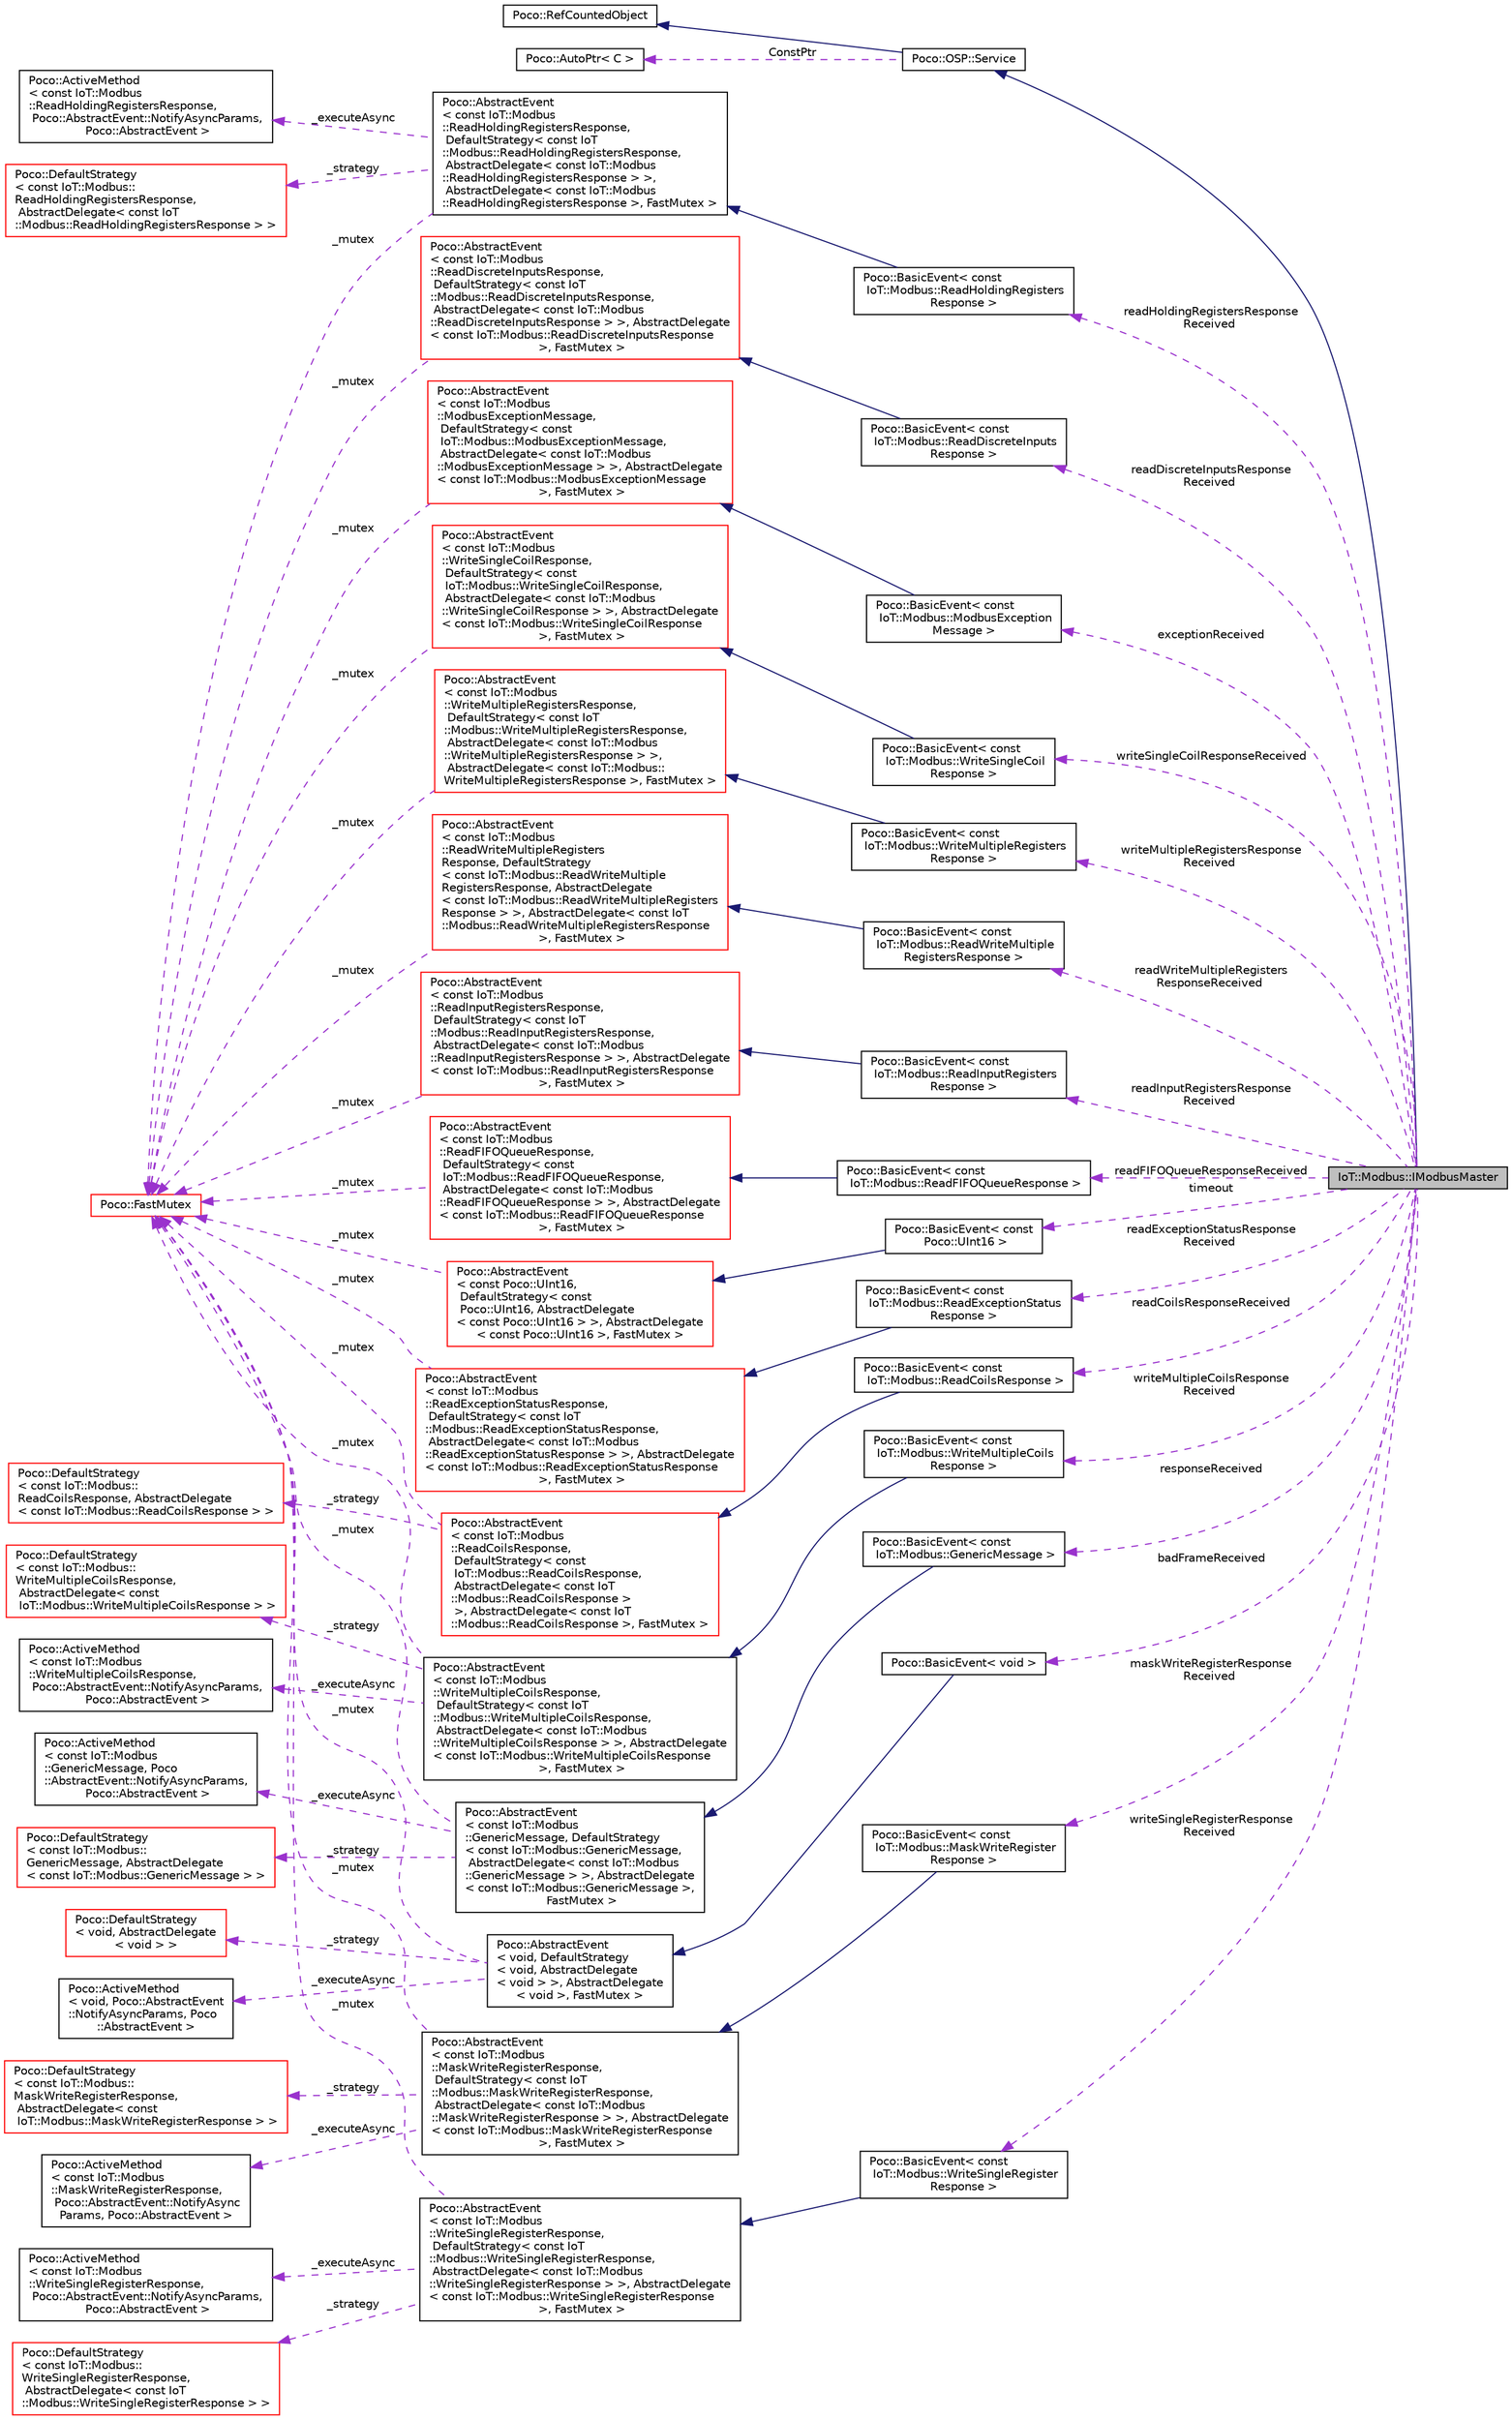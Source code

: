 digraph "IoT::Modbus::IModbusMaster"
{
 // LATEX_PDF_SIZE
  edge [fontname="Helvetica",fontsize="10",labelfontname="Helvetica",labelfontsize="10"];
  node [fontname="Helvetica",fontsize="10",shape=record];
  rankdir="LR";
  Node1 [label="IoT::Modbus::IModbusMaster",height=0.2,width=0.4,color="black", fillcolor="grey75", style="filled", fontcolor="black",tooltip=" "];
  Node2 -> Node1 [dir="back",color="midnightblue",fontsize="10",style="solid"];
  Node2 [label="Poco::OSP::Service",height=0.2,width=0.4,color="black", fillcolor="white", style="filled",URL="$classPoco_1_1OSP_1_1Service.html",tooltip=" "];
  Node3 -> Node2 [dir="back",color="midnightblue",fontsize="10",style="solid"];
  Node3 [label="Poco::RefCountedObject",height=0.2,width=0.4,color="black", fillcolor="white", style="filled",URL="$classPoco_1_1RefCountedObject.html",tooltip=" "];
  Node4 -> Node2 [dir="back",color="darkorchid3",fontsize="10",style="dashed",label=" ConstPtr" ];
  Node4 [label="Poco::AutoPtr\< C \>",height=0.2,width=0.4,color="black", fillcolor="white", style="filled",URL="$classPoco_1_1AutoPtr.html",tooltip=" "];
  Node5 -> Node1 [dir="back",color="darkorchid3",fontsize="10",style="dashed",label=" readHoldingRegistersResponse\lReceived" ];
  Node5 [label="Poco::BasicEvent\< const\l IoT::Modbus::ReadHoldingRegisters\lResponse \>",height=0.2,width=0.4,color="black", fillcolor="white", style="filled",URL="$classPoco_1_1BasicEvent.html",tooltip=" "];
  Node6 -> Node5 [dir="back",color="midnightblue",fontsize="10",style="solid"];
  Node6 [label="Poco::AbstractEvent\l\< const IoT::Modbus\l::ReadHoldingRegistersResponse,\l DefaultStrategy\< const IoT\l::Modbus::ReadHoldingRegistersResponse,\l AbstractDelegate\< const IoT::Modbus\l::ReadHoldingRegistersResponse \> \>,\l AbstractDelegate\< const IoT::Modbus\l::ReadHoldingRegistersResponse \>, FastMutex \>",height=0.2,width=0.4,color="black", fillcolor="white", style="filled",URL="$classPoco_1_1AbstractEvent.html",tooltip=" "];
  Node7 -> Node6 [dir="back",color="darkorchid3",fontsize="10",style="dashed",label=" _strategy" ];
  Node7 [label="Poco::DefaultStrategy\l\< const IoT::Modbus::\lReadHoldingRegistersResponse,\l AbstractDelegate\< const IoT\l::Modbus::ReadHoldingRegistersResponse \> \>",height=0.2,width=0.4,color="red", fillcolor="white", style="filled",URL="$classPoco_1_1DefaultStrategy.html",tooltip=" "];
  Node9 -> Node6 [dir="back",color="darkorchid3",fontsize="10",style="dashed",label=" _executeAsync" ];
  Node9 [label="Poco::ActiveMethod\l\< const IoT::Modbus\l::ReadHoldingRegistersResponse,\l Poco::AbstractEvent::NotifyAsyncParams,\l Poco::AbstractEvent \>",height=0.2,width=0.4,color="black", fillcolor="white", style="filled",URL="$classPoco_1_1ActiveMethod.html",tooltip=" "];
  Node10 -> Node6 [dir="back",color="darkorchid3",fontsize="10",style="dashed",label=" _mutex" ];
  Node10 [label="Poco::FastMutex",height=0.2,width=0.4,color="red", fillcolor="white", style="filled",URL="$classPoco_1_1FastMutex.html",tooltip=" "];
  Node13 -> Node1 [dir="back",color="darkorchid3",fontsize="10",style="dashed",label=" writeMultipleCoilsResponse\lReceived" ];
  Node13 [label="Poco::BasicEvent\< const\l IoT::Modbus::WriteMultipleCoils\lResponse \>",height=0.2,width=0.4,color="black", fillcolor="white", style="filled",URL="$classPoco_1_1BasicEvent.html",tooltip=" "];
  Node14 -> Node13 [dir="back",color="midnightblue",fontsize="10",style="solid"];
  Node14 [label="Poco::AbstractEvent\l\< const IoT::Modbus\l::WriteMultipleCoilsResponse,\l DefaultStrategy\< const IoT\l::Modbus::WriteMultipleCoilsResponse,\l AbstractDelegate\< const IoT::Modbus\l::WriteMultipleCoilsResponse \> \>, AbstractDelegate\l\< const IoT::Modbus::WriteMultipleCoilsResponse\l \>, FastMutex \>",height=0.2,width=0.4,color="black", fillcolor="white", style="filled",URL="$classPoco_1_1AbstractEvent.html",tooltip=" "];
  Node15 -> Node14 [dir="back",color="darkorchid3",fontsize="10",style="dashed",label=" _executeAsync" ];
  Node15 [label="Poco::ActiveMethod\l\< const IoT::Modbus\l::WriteMultipleCoilsResponse,\l Poco::AbstractEvent::NotifyAsyncParams,\l Poco::AbstractEvent \>",height=0.2,width=0.4,color="black", fillcolor="white", style="filled",URL="$classPoco_1_1ActiveMethod.html",tooltip=" "];
  Node16 -> Node14 [dir="back",color="darkorchid3",fontsize="10",style="dashed",label=" _strategy" ];
  Node16 [label="Poco::DefaultStrategy\l\< const IoT::Modbus::\lWriteMultipleCoilsResponse,\l AbstractDelegate\< const\l IoT::Modbus::WriteMultipleCoilsResponse \> \>",height=0.2,width=0.4,color="red", fillcolor="white", style="filled",URL="$classPoco_1_1DefaultStrategy.html",tooltip=" "];
  Node10 -> Node14 [dir="back",color="darkorchid3",fontsize="10",style="dashed",label=" _mutex" ];
  Node18 -> Node1 [dir="back",color="darkorchid3",fontsize="10",style="dashed",label=" responseReceived" ];
  Node18 [label="Poco::BasicEvent\< const\l IoT::Modbus::GenericMessage \>",height=0.2,width=0.4,color="black", fillcolor="white", style="filled",URL="$classPoco_1_1BasicEvent.html",tooltip=" "];
  Node19 -> Node18 [dir="back",color="midnightblue",fontsize="10",style="solid"];
  Node19 [label="Poco::AbstractEvent\l\< const IoT::Modbus\l::GenericMessage, DefaultStrategy\l\< const IoT::Modbus::GenericMessage,\l AbstractDelegate\< const IoT::Modbus\l::GenericMessage \> \>, AbstractDelegate\l\< const IoT::Modbus::GenericMessage \>,\l FastMutex \>",height=0.2,width=0.4,color="black", fillcolor="white", style="filled",URL="$classPoco_1_1AbstractEvent.html",tooltip=" "];
  Node20 -> Node19 [dir="back",color="darkorchid3",fontsize="10",style="dashed",label=" _executeAsync" ];
  Node20 [label="Poco::ActiveMethod\l\< const IoT::Modbus\l::GenericMessage, Poco\l::AbstractEvent::NotifyAsyncParams,\l Poco::AbstractEvent \>",height=0.2,width=0.4,color="black", fillcolor="white", style="filled",URL="$classPoco_1_1ActiveMethod.html",tooltip=" "];
  Node21 -> Node19 [dir="back",color="darkorchid3",fontsize="10",style="dashed",label=" _strategy" ];
  Node21 [label="Poco::DefaultStrategy\l\< const IoT::Modbus::\lGenericMessage, AbstractDelegate\l\< const IoT::Modbus::GenericMessage \> \>",height=0.2,width=0.4,color="red", fillcolor="white", style="filled",URL="$classPoco_1_1DefaultStrategy.html",tooltip=" "];
  Node10 -> Node19 [dir="back",color="darkorchid3",fontsize="10",style="dashed",label=" _mutex" ];
  Node23 -> Node1 [dir="back",color="darkorchid3",fontsize="10",style="dashed",label=" badFrameReceived" ];
  Node23 [label="Poco::BasicEvent\< void \>",height=0.2,width=0.4,color="black", fillcolor="white", style="filled",URL="$classPoco_1_1BasicEvent.html",tooltip=" "];
  Node24 -> Node23 [dir="back",color="midnightblue",fontsize="10",style="solid"];
  Node24 [label="Poco::AbstractEvent\l\< void, DefaultStrategy\l\< void, AbstractDelegate\l\< void \> \>, AbstractDelegate\l\< void \>, FastMutex \>",height=0.2,width=0.4,color="black", fillcolor="white", style="filled",URL="$classPoco_1_1AbstractEvent.html",tooltip=" "];
  Node25 -> Node24 [dir="back",color="darkorchid3",fontsize="10",style="dashed",label=" _strategy" ];
  Node25 [label="Poco::DefaultStrategy\l\< void, AbstractDelegate\l\< void \> \>",height=0.2,width=0.4,color="red", fillcolor="white", style="filled",URL="$classPoco_1_1DefaultStrategy.html",tooltip=" "];
  Node27 -> Node24 [dir="back",color="darkorchid3",fontsize="10",style="dashed",label=" _executeAsync" ];
  Node27 [label="Poco::ActiveMethod\l\< void, Poco::AbstractEvent\l::NotifyAsyncParams, Poco\l::AbstractEvent \>",height=0.2,width=0.4,color="black", fillcolor="white", style="filled",URL="$classPoco_1_1ActiveMethod.html",tooltip=" "];
  Node10 -> Node24 [dir="back",color="darkorchid3",fontsize="10",style="dashed",label=" _mutex" ];
  Node28 -> Node1 [dir="back",color="darkorchid3",fontsize="10",style="dashed",label=" maskWriteRegisterResponse\lReceived" ];
  Node28 [label="Poco::BasicEvent\< const\l IoT::Modbus::MaskWriteRegister\lResponse \>",height=0.2,width=0.4,color="black", fillcolor="white", style="filled",URL="$classPoco_1_1BasicEvent.html",tooltip=" "];
  Node29 -> Node28 [dir="back",color="midnightblue",fontsize="10",style="solid"];
  Node29 [label="Poco::AbstractEvent\l\< const IoT::Modbus\l::MaskWriteRegisterResponse,\l DefaultStrategy\< const IoT\l::Modbus::MaskWriteRegisterResponse,\l AbstractDelegate\< const IoT::Modbus\l::MaskWriteRegisterResponse \> \>, AbstractDelegate\l\< const IoT::Modbus::MaskWriteRegisterResponse\l \>, FastMutex \>",height=0.2,width=0.4,color="black", fillcolor="white", style="filled",URL="$classPoco_1_1AbstractEvent.html",tooltip=" "];
  Node30 -> Node29 [dir="back",color="darkorchid3",fontsize="10",style="dashed",label=" _executeAsync" ];
  Node30 [label="Poco::ActiveMethod\l\< const IoT::Modbus\l::MaskWriteRegisterResponse,\l Poco::AbstractEvent::NotifyAsync\lParams, Poco::AbstractEvent \>",height=0.2,width=0.4,color="black", fillcolor="white", style="filled",URL="$classPoco_1_1ActiveMethod.html",tooltip=" "];
  Node10 -> Node29 [dir="back",color="darkorchid3",fontsize="10",style="dashed",label=" _mutex" ];
  Node31 -> Node29 [dir="back",color="darkorchid3",fontsize="10",style="dashed",label=" _strategy" ];
  Node31 [label="Poco::DefaultStrategy\l\< const IoT::Modbus::\lMaskWriteRegisterResponse,\l AbstractDelegate\< const\l IoT::Modbus::MaskWriteRegisterResponse \> \>",height=0.2,width=0.4,color="red", fillcolor="white", style="filled",URL="$classPoco_1_1DefaultStrategy.html",tooltip=" "];
  Node33 -> Node1 [dir="back",color="darkorchid3",fontsize="10",style="dashed",label=" writeSingleRegisterResponse\lReceived" ];
  Node33 [label="Poco::BasicEvent\< const\l IoT::Modbus::WriteSingleRegister\lResponse \>",height=0.2,width=0.4,color="black", fillcolor="white", style="filled",URL="$classPoco_1_1BasicEvent.html",tooltip=" "];
  Node34 -> Node33 [dir="back",color="midnightblue",fontsize="10",style="solid"];
  Node34 [label="Poco::AbstractEvent\l\< const IoT::Modbus\l::WriteSingleRegisterResponse,\l DefaultStrategy\< const IoT\l::Modbus::WriteSingleRegisterResponse,\l AbstractDelegate\< const IoT::Modbus\l::WriteSingleRegisterResponse \> \>, AbstractDelegate\l\< const IoT::Modbus::WriteSingleRegisterResponse\l \>, FastMutex \>",height=0.2,width=0.4,color="black", fillcolor="white", style="filled",URL="$classPoco_1_1AbstractEvent.html",tooltip=" "];
  Node35 -> Node34 [dir="back",color="darkorchid3",fontsize="10",style="dashed",label=" _executeAsync" ];
  Node35 [label="Poco::ActiveMethod\l\< const IoT::Modbus\l::WriteSingleRegisterResponse,\l Poco::AbstractEvent::NotifyAsyncParams,\l Poco::AbstractEvent \>",height=0.2,width=0.4,color="black", fillcolor="white", style="filled",URL="$classPoco_1_1ActiveMethod.html",tooltip=" "];
  Node36 -> Node34 [dir="back",color="darkorchid3",fontsize="10",style="dashed",label=" _strategy" ];
  Node36 [label="Poco::DefaultStrategy\l\< const IoT::Modbus::\lWriteSingleRegisterResponse,\l AbstractDelegate\< const IoT\l::Modbus::WriteSingleRegisterResponse \> \>",height=0.2,width=0.4,color="red", fillcolor="white", style="filled",URL="$classPoco_1_1DefaultStrategy.html",tooltip=" "];
  Node10 -> Node34 [dir="back",color="darkorchid3",fontsize="10",style="dashed",label=" _mutex" ];
  Node38 -> Node1 [dir="back",color="darkorchid3",fontsize="10",style="dashed",label=" readCoilsResponseReceived" ];
  Node38 [label="Poco::BasicEvent\< const\l IoT::Modbus::ReadCoilsResponse \>",height=0.2,width=0.4,color="black", fillcolor="white", style="filled",URL="$classPoco_1_1BasicEvent.html",tooltip=" "];
  Node39 -> Node38 [dir="back",color="midnightblue",fontsize="10",style="solid"];
  Node39 [label="Poco::AbstractEvent\l\< const IoT::Modbus\l::ReadCoilsResponse,\l DefaultStrategy\< const\l IoT::Modbus::ReadCoilsResponse,\l AbstractDelegate\< const IoT\l::Modbus::ReadCoilsResponse \>\l \>, AbstractDelegate\< const IoT\l::Modbus::ReadCoilsResponse \>, FastMutex \>",height=0.2,width=0.4,color="red", fillcolor="white", style="filled",URL="$classPoco_1_1AbstractEvent.html",tooltip=" "];
  Node40 -> Node39 [dir="back",color="darkorchid3",fontsize="10",style="dashed",label=" _strategy" ];
  Node40 [label="Poco::DefaultStrategy\l\< const IoT::Modbus::\lReadCoilsResponse, AbstractDelegate\l\< const IoT::Modbus::ReadCoilsResponse \> \>",height=0.2,width=0.4,color="red", fillcolor="white", style="filled",URL="$classPoco_1_1DefaultStrategy.html",tooltip=" "];
  Node10 -> Node39 [dir="back",color="darkorchid3",fontsize="10",style="dashed",label=" _mutex" ];
  Node43 -> Node1 [dir="back",color="darkorchid3",fontsize="10",style="dashed",label=" readInputRegistersResponse\lReceived" ];
  Node43 [label="Poco::BasicEvent\< const\l IoT::Modbus::ReadInputRegisters\lResponse \>",height=0.2,width=0.4,color="black", fillcolor="white", style="filled",URL="$classPoco_1_1BasicEvent.html",tooltip=" "];
  Node44 -> Node43 [dir="back",color="midnightblue",fontsize="10",style="solid"];
  Node44 [label="Poco::AbstractEvent\l\< const IoT::Modbus\l::ReadInputRegistersResponse,\l DefaultStrategy\< const IoT\l::Modbus::ReadInputRegistersResponse,\l AbstractDelegate\< const IoT::Modbus\l::ReadInputRegistersResponse \> \>, AbstractDelegate\l\< const IoT::Modbus::ReadInputRegistersResponse\l \>, FastMutex \>",height=0.2,width=0.4,color="red", fillcolor="white", style="filled",URL="$classPoco_1_1AbstractEvent.html",tooltip=" "];
  Node10 -> Node44 [dir="back",color="darkorchid3",fontsize="10",style="dashed",label=" _mutex" ];
  Node48 -> Node1 [dir="back",color="darkorchid3",fontsize="10",style="dashed",label=" readFIFOQueueResponseReceived" ];
  Node48 [label="Poco::BasicEvent\< const\l IoT::Modbus::ReadFIFOQueueResponse \>",height=0.2,width=0.4,color="black", fillcolor="white", style="filled",URL="$classPoco_1_1BasicEvent.html",tooltip=" "];
  Node49 -> Node48 [dir="back",color="midnightblue",fontsize="10",style="solid"];
  Node49 [label="Poco::AbstractEvent\l\< const IoT::Modbus\l::ReadFIFOQueueResponse,\l DefaultStrategy\< const\l IoT::Modbus::ReadFIFOQueueResponse,\l AbstractDelegate\< const IoT::Modbus\l::ReadFIFOQueueResponse \> \>, AbstractDelegate\l\< const IoT::Modbus::ReadFIFOQueueResponse\l \>, FastMutex \>",height=0.2,width=0.4,color="red", fillcolor="white", style="filled",URL="$classPoco_1_1AbstractEvent.html",tooltip=" "];
  Node10 -> Node49 [dir="back",color="darkorchid3",fontsize="10",style="dashed",label=" _mutex" ];
  Node53 -> Node1 [dir="back",color="darkorchid3",fontsize="10",style="dashed",label=" timeout" ];
  Node53 [label="Poco::BasicEvent\< const\l Poco::UInt16 \>",height=0.2,width=0.4,color="black", fillcolor="white", style="filled",URL="$classPoco_1_1BasicEvent.html",tooltip=" "];
  Node54 -> Node53 [dir="back",color="midnightblue",fontsize="10",style="solid"];
  Node54 [label="Poco::AbstractEvent\l\< const Poco::UInt16,\l DefaultStrategy\< const\l Poco::UInt16, AbstractDelegate\l\< const Poco::UInt16 \> \>, AbstractDelegate\l\< const Poco::UInt16 \>, FastMutex \>",height=0.2,width=0.4,color="red", fillcolor="white", style="filled",URL="$classPoco_1_1AbstractEvent.html",tooltip=" "];
  Node10 -> Node54 [dir="back",color="darkorchid3",fontsize="10",style="dashed",label=" _mutex" ];
  Node58 -> Node1 [dir="back",color="darkorchid3",fontsize="10",style="dashed",label=" readExceptionStatusResponse\lReceived" ];
  Node58 [label="Poco::BasicEvent\< const\l IoT::Modbus::ReadExceptionStatus\lResponse \>",height=0.2,width=0.4,color="black", fillcolor="white", style="filled",URL="$classPoco_1_1BasicEvent.html",tooltip=" "];
  Node59 -> Node58 [dir="back",color="midnightblue",fontsize="10",style="solid"];
  Node59 [label="Poco::AbstractEvent\l\< const IoT::Modbus\l::ReadExceptionStatusResponse,\l DefaultStrategy\< const IoT\l::Modbus::ReadExceptionStatusResponse,\l AbstractDelegate\< const IoT::Modbus\l::ReadExceptionStatusResponse \> \>, AbstractDelegate\l\< const IoT::Modbus::ReadExceptionStatusResponse\l \>, FastMutex \>",height=0.2,width=0.4,color="red", fillcolor="white", style="filled",URL="$classPoco_1_1AbstractEvent.html",tooltip=" "];
  Node10 -> Node59 [dir="back",color="darkorchid3",fontsize="10",style="dashed",label=" _mutex" ];
  Node63 -> Node1 [dir="back",color="darkorchid3",fontsize="10",style="dashed",label=" readDiscreteInputsResponse\lReceived" ];
  Node63 [label="Poco::BasicEvent\< const\l IoT::Modbus::ReadDiscreteInputs\lResponse \>",height=0.2,width=0.4,color="black", fillcolor="white", style="filled",URL="$classPoco_1_1BasicEvent.html",tooltip=" "];
  Node64 -> Node63 [dir="back",color="midnightblue",fontsize="10",style="solid"];
  Node64 [label="Poco::AbstractEvent\l\< const IoT::Modbus\l::ReadDiscreteInputsResponse,\l DefaultStrategy\< const IoT\l::Modbus::ReadDiscreteInputsResponse,\l AbstractDelegate\< const IoT::Modbus\l::ReadDiscreteInputsResponse \> \>, AbstractDelegate\l\< const IoT::Modbus::ReadDiscreteInputsResponse\l \>, FastMutex \>",height=0.2,width=0.4,color="red", fillcolor="white", style="filled",URL="$classPoco_1_1AbstractEvent.html",tooltip=" "];
  Node10 -> Node64 [dir="back",color="darkorchid3",fontsize="10",style="dashed",label=" _mutex" ];
  Node68 -> Node1 [dir="back",color="darkorchid3",fontsize="10",style="dashed",label=" exceptionReceived" ];
  Node68 [label="Poco::BasicEvent\< const\l IoT::Modbus::ModbusException\lMessage \>",height=0.2,width=0.4,color="black", fillcolor="white", style="filled",URL="$classPoco_1_1BasicEvent.html",tooltip=" "];
  Node69 -> Node68 [dir="back",color="midnightblue",fontsize="10",style="solid"];
  Node69 [label="Poco::AbstractEvent\l\< const IoT::Modbus\l::ModbusExceptionMessage,\l DefaultStrategy\< const\l IoT::Modbus::ModbusExceptionMessage,\l AbstractDelegate\< const IoT::Modbus\l::ModbusExceptionMessage \> \>, AbstractDelegate\l\< const IoT::Modbus::ModbusExceptionMessage\l \>, FastMutex \>",height=0.2,width=0.4,color="red", fillcolor="white", style="filled",URL="$classPoco_1_1AbstractEvent.html",tooltip=" "];
  Node10 -> Node69 [dir="back",color="darkorchid3",fontsize="10",style="dashed",label=" _mutex" ];
  Node73 -> Node1 [dir="back",color="darkorchid3",fontsize="10",style="dashed",label=" writeSingleCoilResponseReceived" ];
  Node73 [label="Poco::BasicEvent\< const\l IoT::Modbus::WriteSingleCoil\lResponse \>",height=0.2,width=0.4,color="black", fillcolor="white", style="filled",URL="$classPoco_1_1BasicEvent.html",tooltip=" "];
  Node74 -> Node73 [dir="back",color="midnightblue",fontsize="10",style="solid"];
  Node74 [label="Poco::AbstractEvent\l\< const IoT::Modbus\l::WriteSingleCoilResponse,\l DefaultStrategy\< const\l IoT::Modbus::WriteSingleCoilResponse,\l AbstractDelegate\< const IoT::Modbus\l::WriteSingleCoilResponse \> \>, AbstractDelegate\l\< const IoT::Modbus::WriteSingleCoilResponse\l \>, FastMutex \>",height=0.2,width=0.4,color="red", fillcolor="white", style="filled",URL="$classPoco_1_1AbstractEvent.html",tooltip=" "];
  Node10 -> Node74 [dir="back",color="darkorchid3",fontsize="10",style="dashed",label=" _mutex" ];
  Node78 -> Node1 [dir="back",color="darkorchid3",fontsize="10",style="dashed",label=" writeMultipleRegistersResponse\lReceived" ];
  Node78 [label="Poco::BasicEvent\< const\l IoT::Modbus::WriteMultipleRegisters\lResponse \>",height=0.2,width=0.4,color="black", fillcolor="white", style="filled",URL="$classPoco_1_1BasicEvent.html",tooltip=" "];
  Node79 -> Node78 [dir="back",color="midnightblue",fontsize="10",style="solid"];
  Node79 [label="Poco::AbstractEvent\l\< const IoT::Modbus\l::WriteMultipleRegistersResponse,\l DefaultStrategy\< const IoT\l::Modbus::WriteMultipleRegistersResponse,\l AbstractDelegate\< const IoT::Modbus\l::WriteMultipleRegistersResponse \> \>,\l AbstractDelegate\< const IoT::Modbus::\lWriteMultipleRegistersResponse \>, FastMutex \>",height=0.2,width=0.4,color="red", fillcolor="white", style="filled",URL="$classPoco_1_1AbstractEvent.html",tooltip=" "];
  Node10 -> Node79 [dir="back",color="darkorchid3",fontsize="10",style="dashed",label=" _mutex" ];
  Node83 -> Node1 [dir="back",color="darkorchid3",fontsize="10",style="dashed",label=" readWriteMultipleRegisters\lResponseReceived" ];
  Node83 [label="Poco::BasicEvent\< const\l IoT::Modbus::ReadWriteMultiple\lRegistersResponse \>",height=0.2,width=0.4,color="black", fillcolor="white", style="filled",URL="$classPoco_1_1BasicEvent.html",tooltip=" "];
  Node84 -> Node83 [dir="back",color="midnightblue",fontsize="10",style="solid"];
  Node84 [label="Poco::AbstractEvent\l\< const IoT::Modbus\l::ReadWriteMultipleRegisters\lResponse, DefaultStrategy\l\< const IoT::Modbus::ReadWriteMultiple\lRegistersResponse, AbstractDelegate\l\< const IoT::Modbus::ReadWriteMultipleRegisters\lResponse \> \>, AbstractDelegate\< const IoT\l::Modbus::ReadWriteMultipleRegistersResponse\l \>, FastMutex \>",height=0.2,width=0.4,color="red", fillcolor="white", style="filled",URL="$classPoco_1_1AbstractEvent.html",tooltip=" "];
  Node10 -> Node84 [dir="back",color="darkorchid3",fontsize="10",style="dashed",label=" _mutex" ];
}
